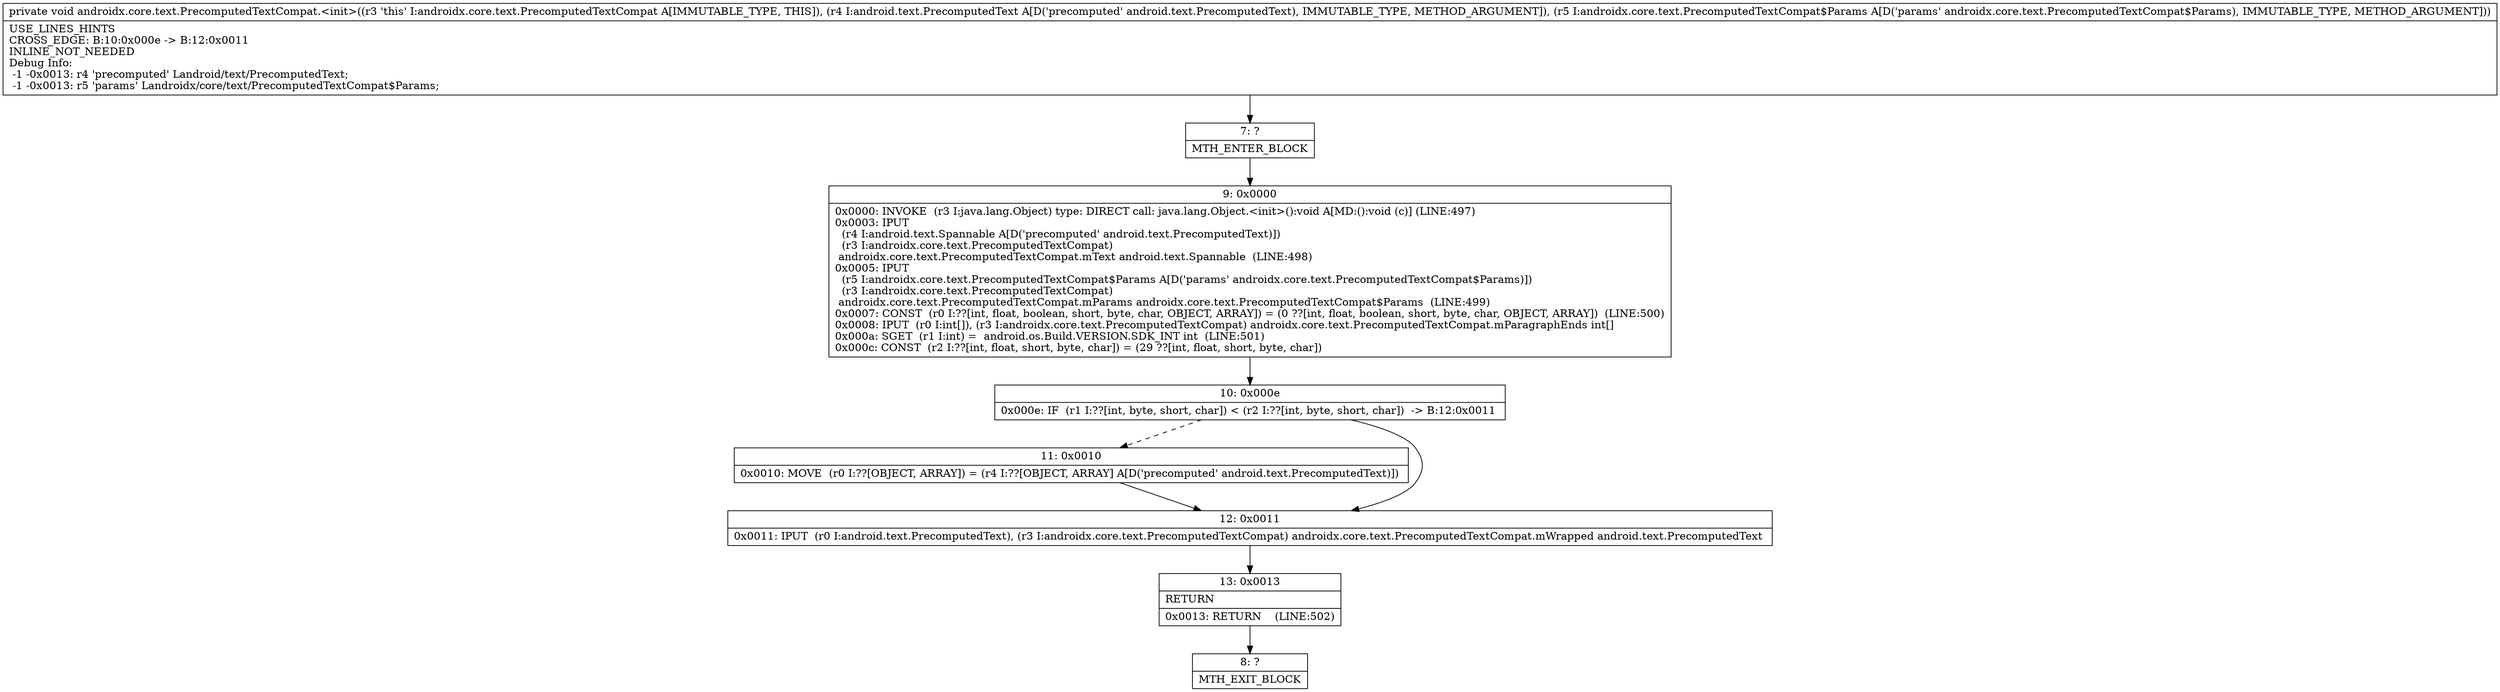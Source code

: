 digraph "CFG forandroidx.core.text.PrecomputedTextCompat.\<init\>(Landroid\/text\/PrecomputedText;Landroidx\/core\/text\/PrecomputedTextCompat$Params;)V" {
Node_7 [shape=record,label="{7\:\ ?|MTH_ENTER_BLOCK\l}"];
Node_9 [shape=record,label="{9\:\ 0x0000|0x0000: INVOKE  (r3 I:java.lang.Object) type: DIRECT call: java.lang.Object.\<init\>():void A[MD:():void (c)] (LINE:497)\l0x0003: IPUT  \l  (r4 I:android.text.Spannable A[D('precomputed' android.text.PrecomputedText)])\l  (r3 I:androidx.core.text.PrecomputedTextCompat)\l androidx.core.text.PrecomputedTextCompat.mText android.text.Spannable  (LINE:498)\l0x0005: IPUT  \l  (r5 I:androidx.core.text.PrecomputedTextCompat$Params A[D('params' androidx.core.text.PrecomputedTextCompat$Params)])\l  (r3 I:androidx.core.text.PrecomputedTextCompat)\l androidx.core.text.PrecomputedTextCompat.mParams androidx.core.text.PrecomputedTextCompat$Params  (LINE:499)\l0x0007: CONST  (r0 I:??[int, float, boolean, short, byte, char, OBJECT, ARRAY]) = (0 ??[int, float, boolean, short, byte, char, OBJECT, ARRAY])  (LINE:500)\l0x0008: IPUT  (r0 I:int[]), (r3 I:androidx.core.text.PrecomputedTextCompat) androidx.core.text.PrecomputedTextCompat.mParagraphEnds int[] \l0x000a: SGET  (r1 I:int) =  android.os.Build.VERSION.SDK_INT int  (LINE:501)\l0x000c: CONST  (r2 I:??[int, float, short, byte, char]) = (29 ??[int, float, short, byte, char]) \l}"];
Node_10 [shape=record,label="{10\:\ 0x000e|0x000e: IF  (r1 I:??[int, byte, short, char]) \< (r2 I:??[int, byte, short, char])  \-\> B:12:0x0011 \l}"];
Node_11 [shape=record,label="{11\:\ 0x0010|0x0010: MOVE  (r0 I:??[OBJECT, ARRAY]) = (r4 I:??[OBJECT, ARRAY] A[D('precomputed' android.text.PrecomputedText)]) \l}"];
Node_12 [shape=record,label="{12\:\ 0x0011|0x0011: IPUT  (r0 I:android.text.PrecomputedText), (r3 I:androidx.core.text.PrecomputedTextCompat) androidx.core.text.PrecomputedTextCompat.mWrapped android.text.PrecomputedText \l}"];
Node_13 [shape=record,label="{13\:\ 0x0013|RETURN\l|0x0013: RETURN    (LINE:502)\l}"];
Node_8 [shape=record,label="{8\:\ ?|MTH_EXIT_BLOCK\l}"];
MethodNode[shape=record,label="{private void androidx.core.text.PrecomputedTextCompat.\<init\>((r3 'this' I:androidx.core.text.PrecomputedTextCompat A[IMMUTABLE_TYPE, THIS]), (r4 I:android.text.PrecomputedText A[D('precomputed' android.text.PrecomputedText), IMMUTABLE_TYPE, METHOD_ARGUMENT]), (r5 I:androidx.core.text.PrecomputedTextCompat$Params A[D('params' androidx.core.text.PrecomputedTextCompat$Params), IMMUTABLE_TYPE, METHOD_ARGUMENT]))  | USE_LINES_HINTS\lCROSS_EDGE: B:10:0x000e \-\> B:12:0x0011\lINLINE_NOT_NEEDED\lDebug Info:\l  \-1 \-0x0013: r4 'precomputed' Landroid\/text\/PrecomputedText;\l  \-1 \-0x0013: r5 'params' Landroidx\/core\/text\/PrecomputedTextCompat$Params;\l}"];
MethodNode -> Node_7;Node_7 -> Node_9;
Node_9 -> Node_10;
Node_10 -> Node_11[style=dashed];
Node_10 -> Node_12;
Node_11 -> Node_12;
Node_12 -> Node_13;
Node_13 -> Node_8;
}

